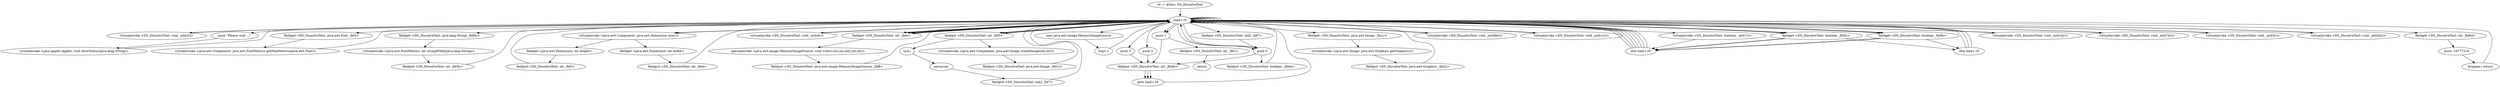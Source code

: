 digraph "" {
    "r0 := @this: DS_DissolveText"
    "load.r r0"
    "r0 := @this: DS_DissolveText"->"load.r r0";
    "virtualinvoke <DS_DissolveText: void _mth3()>"
    "load.r r0"->"virtualinvoke <DS_DissolveText: void _mth3()>";
    "virtualinvoke <DS_DissolveText: void _mth3()>"->"load.r r0";
    "push \"Please wait ...\""
    "load.r r0"->"push \"Please wait ...\"";
    "virtualinvoke <java.applet.Applet: void showStatus(java.lang.String)>"
    "push \"Please wait ...\""->"virtualinvoke <java.applet.Applet: void showStatus(java.lang.String)>";
    "virtualinvoke <java.applet.Applet: void showStatus(java.lang.String)>"->"load.r r0";
    "load.r r0"->"load.r r0";
    "load.r r0"->"load.r r0";
    "fieldget <DS_DissolveText: java.awt.Font _fld3>"
    "load.r r0"->"fieldget <DS_DissolveText: java.awt.Font _fld3>";
    "virtualinvoke <java.awt.Component: java.awt.FontMetrics getFontMetrics(java.awt.Font)>"
    "fieldget <DS_DissolveText: java.awt.Font _fld3>"->"virtualinvoke <java.awt.Component: java.awt.FontMetrics getFontMetrics(java.awt.Font)>";
    "virtualinvoke <java.awt.Component: java.awt.FontMetrics getFontMetrics(java.awt.Font)>"->"load.r r0";
    "fieldget <DS_DissolveText: java.lang.String _fld6b>"
    "load.r r0"->"fieldget <DS_DissolveText: java.lang.String _fld6b>";
    "virtualinvoke <java.awt.FontMetrics: int stringWidth(java.lang.String)>"
    "fieldget <DS_DissolveText: java.lang.String _fld6b>"->"virtualinvoke <java.awt.FontMetrics: int stringWidth(java.lang.String)>";
    "fieldput <DS_DissolveText: int _fld5b>"
    "virtualinvoke <java.awt.FontMetrics: int stringWidth(java.lang.String)>"->"fieldput <DS_DissolveText: int _fld5b>";
    "fieldput <DS_DissolveText: int _fld5b>"->"load.r r0";
    "load.r r0"->"load.r r0";
    "virtualinvoke <java.awt.Component: java.awt.Dimension size()>"
    "load.r r0"->"virtualinvoke <java.awt.Component: java.awt.Dimension size()>";
    "fieldget <java.awt.Dimension: int width>"
    "virtualinvoke <java.awt.Component: java.awt.Dimension size()>"->"fieldget <java.awt.Dimension: int width>";
    "fieldput <DS_DissolveText: int _fld4>"
    "fieldget <java.awt.Dimension: int width>"->"fieldput <DS_DissolveText: int _fld4>";
    "fieldput <DS_DissolveText: int _fld4>"->"load.r r0";
    "load.r r0"->"load.r r0";
    "load.r r0"->"virtualinvoke <java.awt.Component: java.awt.Dimension size()>";
    "fieldget <java.awt.Dimension: int height>"
    "virtualinvoke <java.awt.Component: java.awt.Dimension size()>"->"fieldget <java.awt.Dimension: int height>";
    "fieldput <DS_DissolveText: int _fld5>"
    "fieldget <java.awt.Dimension: int height>"->"fieldput <DS_DissolveText: int _fld5>";
    "fieldput <DS_DissolveText: int _fld5>"->"load.r r0";
    "virtualinvoke <DS_DissolveText: void _mth4()>"
    "load.r r0"->"virtualinvoke <DS_DissolveText: void _mth4()>";
    "virtualinvoke <DS_DissolveText: void _mth4()>"->"load.r r0";
    "load.r r0"->"load.r r0";
    "fieldget <DS_DissolveText: int _fld4>"
    "load.r r0"->"fieldget <DS_DissolveText: int _fld4>";
    "fieldget <DS_DissolveText: int _fld4>"->"load.r r0";
    "fieldget <DS_DissolveText: int _fld5>"
    "load.r r0"->"fieldget <DS_DissolveText: int _fld5>";
    "mul.i"
    "fieldget <DS_DissolveText: int _fld5>"->"mul.i";
    "newarray"
    "mul.i"->"newarray";
    "fieldput <DS_DissolveText: int[] _fld7>"
    "newarray"->"fieldput <DS_DissolveText: int[] _fld7>";
    "fieldput <DS_DissolveText: int[] _fld7>"->"load.r r0";
    "new java.awt.image.MemoryImageSource"
    "load.r r0"->"new java.awt.image.MemoryImageSource";
    "dup1.r"
    "new java.awt.image.MemoryImageSource"->"dup1.r";
    "dup1.r"->"load.r r0";
    "load.r r0"->"fieldget <DS_DissolveText: int _fld4>";
    "fieldget <DS_DissolveText: int _fld4>"->"load.r r0";
    "load.r r0"->"fieldget <DS_DissolveText: int _fld5>";
    "fieldget <DS_DissolveText: int _fld5>"->"load.r r0";
    "fieldget <DS_DissolveText: int[] _fld7>"
    "load.r r0"->"fieldget <DS_DissolveText: int[] _fld7>";
    "push 0"
    "fieldget <DS_DissolveText: int[] _fld7>"->"push 0";
    "push 0"->"load.r r0";
    "load.r r0"->"fieldget <DS_DissolveText: int _fld4>";
    "specialinvoke <java.awt.image.MemoryImageSource: void <init>(int,int,int[],int,int)>"
    "fieldget <DS_DissolveText: int _fld4>"->"specialinvoke <java.awt.image.MemoryImageSource: void <init>(int,int,int[],int,int)>";
    "fieldput <DS_DissolveText: java.awt.image.MemoryImageSource _fld8>"
    "specialinvoke <java.awt.image.MemoryImageSource: void <init>(int,int,int[],int,int)>"->"fieldput <DS_DissolveText: java.awt.image.MemoryImageSource _fld8>";
    "fieldput <DS_DissolveText: java.awt.image.MemoryImageSource _fld8>"->"load.r r0";
    "load.r r0"->"load.r r0";
    "load.r r0"->"load.r r0";
    "load.r r0"->"fieldget <DS_DissolveText: int _fld4>";
    "fieldget <DS_DissolveText: int _fld4>"->"load.r r0";
    "load.r r0"->"fieldget <DS_DissolveText: int _fld5>";
    "virtualinvoke <java.awt.Component: java.awt.Image createImage(int,int)>"
    "fieldget <DS_DissolveText: int _fld5>"->"virtualinvoke <java.awt.Component: java.awt.Image createImage(int,int)>";
    "fieldput <DS_DissolveText: java.awt.Image _fld1c>"
    "virtualinvoke <java.awt.Component: java.awt.Image createImage(int,int)>"->"fieldput <DS_DissolveText: java.awt.Image _fld1c>";
    "fieldput <DS_DissolveText: java.awt.Image _fld1c>"->"load.r r0";
    "load.r r0"->"load.r r0";
    "fieldget <DS_DissolveText: java.awt.Image _fld1c>"
    "load.r r0"->"fieldget <DS_DissolveText: java.awt.Image _fld1c>";
    "virtualinvoke <java.awt.Image: java.awt.Graphics getGraphics()>"
    "fieldget <DS_DissolveText: java.awt.Image _fld1c>"->"virtualinvoke <java.awt.Image: java.awt.Graphics getGraphics()>";
    "fieldput <DS_DissolveText: java.awt.Graphics _fld2c>"
    "virtualinvoke <java.awt.Image: java.awt.Graphics getGraphics()>"->"fieldput <DS_DissolveText: java.awt.Graphics _fld2c>";
    "fieldput <DS_DissolveText: java.awt.Graphics _fld2c>"->"load.r r0";
    "virtualinvoke <DS_DissolveText: void _mth8b()>"
    "load.r r0"->"virtualinvoke <DS_DissolveText: void _mth8b()>";
    "virtualinvoke <DS_DissolveText: void _mth8b()>"->"load.r r0";
    "virtualinvoke <DS_DissolveText: void _mth1c()>"
    "load.r r0"->"virtualinvoke <DS_DissolveText: void _mth1c()>";
    "virtualinvoke <DS_DissolveText: void _mth1c()>"->"load.r r0";
    "fieldget <DS_DissolveText: boolean _fld9b>"
    "load.r r0"->"fieldget <DS_DissolveText: boolean _fld9b>";
    "ifne load.r r0"
    "fieldget <DS_DissolveText: boolean _fld9b>"->"ifne load.r r0";
    "ifne load.r r0"->"load.r r0";
    "fieldget <DS_DissolveText: boolean _fld0c>"
    "load.r r0"->"fieldget <DS_DissolveText: boolean _fld0c>";
    "fieldget <DS_DissolveText: boolean _fld0c>"->"ifne load.r r0";
    "ifne load.r r0"->"load.r r0";
    "load.r r0"->"push 0";
    "fieldput <DS_DissolveText: int _fld4b>"
    "push 0"->"fieldput <DS_DissolveText: int _fld4b>";
    "goto load.r r0"
    "fieldput <DS_DissolveText: int _fld4b>"->"goto load.r r0";
    "goto load.r r0"->"load.r r0";
    "virtualinvoke <DS_DissolveText: void _mth1b()>"
    "load.r r0"->"virtualinvoke <DS_DissolveText: void _mth1b()>";
    "virtualinvoke <DS_DissolveText: void _mth1b()>"->"load.r r0";
    "virtualinvoke <DS_DissolveText: void _mth7b()>"
    "load.r r0"->"virtualinvoke <DS_DissolveText: void _mth7b()>";
    "virtualinvoke <DS_DissolveText: void _mth7b()>"->"load.r r0";
    "virtualinvoke <DS_DissolveText: boolean _mth7()>"
    "load.r r0"->"virtualinvoke <DS_DissolveText: boolean _mth7()>";
    "virtualinvoke <DS_DissolveText: boolean _mth7()>"->"ifne load.r r0";
    "ifne load.r r0"->"load.r r0";
    "load.r r0"->"push 0";
    "fieldput <DS_DissolveText: boolean _fld0e>"
    "push 0"->"fieldput <DS_DissolveText: boolean _fld0e>";
    "fieldput <DS_DissolveText: boolean _fld0e>"->"load.r r0";
    "virtualinvoke <DS_DissolveText: void _mth5()>"
    "load.r r0"->"virtualinvoke <DS_DissolveText: void _mth5()>";
    "virtualinvoke <DS_DissolveText: void _mth5()>"->"load.r r0";
    "virtualinvoke <DS_DissolveText: void _mth2b()>"
    "load.r r0"->"virtualinvoke <DS_DissolveText: void _mth2b()>";
    "virtualinvoke <DS_DissolveText: void _mth2b()>"->"load.r r0";
    "fieldget <DS_DissolveText: int _fld6d>"
    "load.r r0"->"fieldget <DS_DissolveText: int _fld6d>";
    "push -16777216"
    "fieldget <DS_DissolveText: int _fld6d>"->"push -16777216";
    "ifcmpne.i return"
    "push -16777216"->"ifcmpne.i return";
    "ifcmpne.i return"->"load.r r0";
    "push 1"
    "load.r r0"->"push 1";
    "fieldput <DS_DissolveText: int _fld1>"
    "push 1"->"fieldput <DS_DissolveText: int _fld1>";
    "return"
    "fieldput <DS_DissolveText: int _fld1>"->"return";
    "ifne load.r r0"->"load.r r0";
    "load.r r0"->"fieldget <DS_DissolveText: boolean _fld9b>";
    "ifeq load.r r0"
    "fieldget <DS_DissolveText: boolean _fld9b>"->"ifeq load.r r0";
    "ifeq load.r r0"->"load.r r0";
    "load.r r0"->"fieldget <DS_DissolveText: boolean _fld0c>";
    "fieldget <DS_DissolveText: boolean _fld0c>"->"ifne load.r r0";
    "ifne load.r r0"->"load.r r0";
    "load.r r0"->"push 1";
    "push 1"->"fieldput <DS_DissolveText: int _fld4b>";
    "fieldput <DS_DissolveText: int _fld4b>"->"goto load.r r0";
    "ifne load.r r0"->"load.r r0";
    "load.r r0"->"fieldget <DS_DissolveText: boolean _fld9b>";
    "fieldget <DS_DissolveText: boolean _fld9b>"->"ifne load.r r0";
    "ifne load.r r0"->"load.r r0";
    "load.r r0"->"fieldget <DS_DissolveText: boolean _fld0c>";
    "fieldget <DS_DissolveText: boolean _fld0c>"->"ifeq load.r r0";
    "ifeq load.r r0"->"load.r r0";
    "push 2"
    "load.r r0"->"push 2";
    "push 2"->"fieldput <DS_DissolveText: int _fld4b>";
    "fieldput <DS_DissolveText: int _fld4b>"->"goto load.r r0";
    "ifeq load.r r0"->"load.r r0";
    "push 3"
    "load.r r0"->"push 3";
    "push 3"->"fieldput <DS_DissolveText: int _fld4b>";
}

